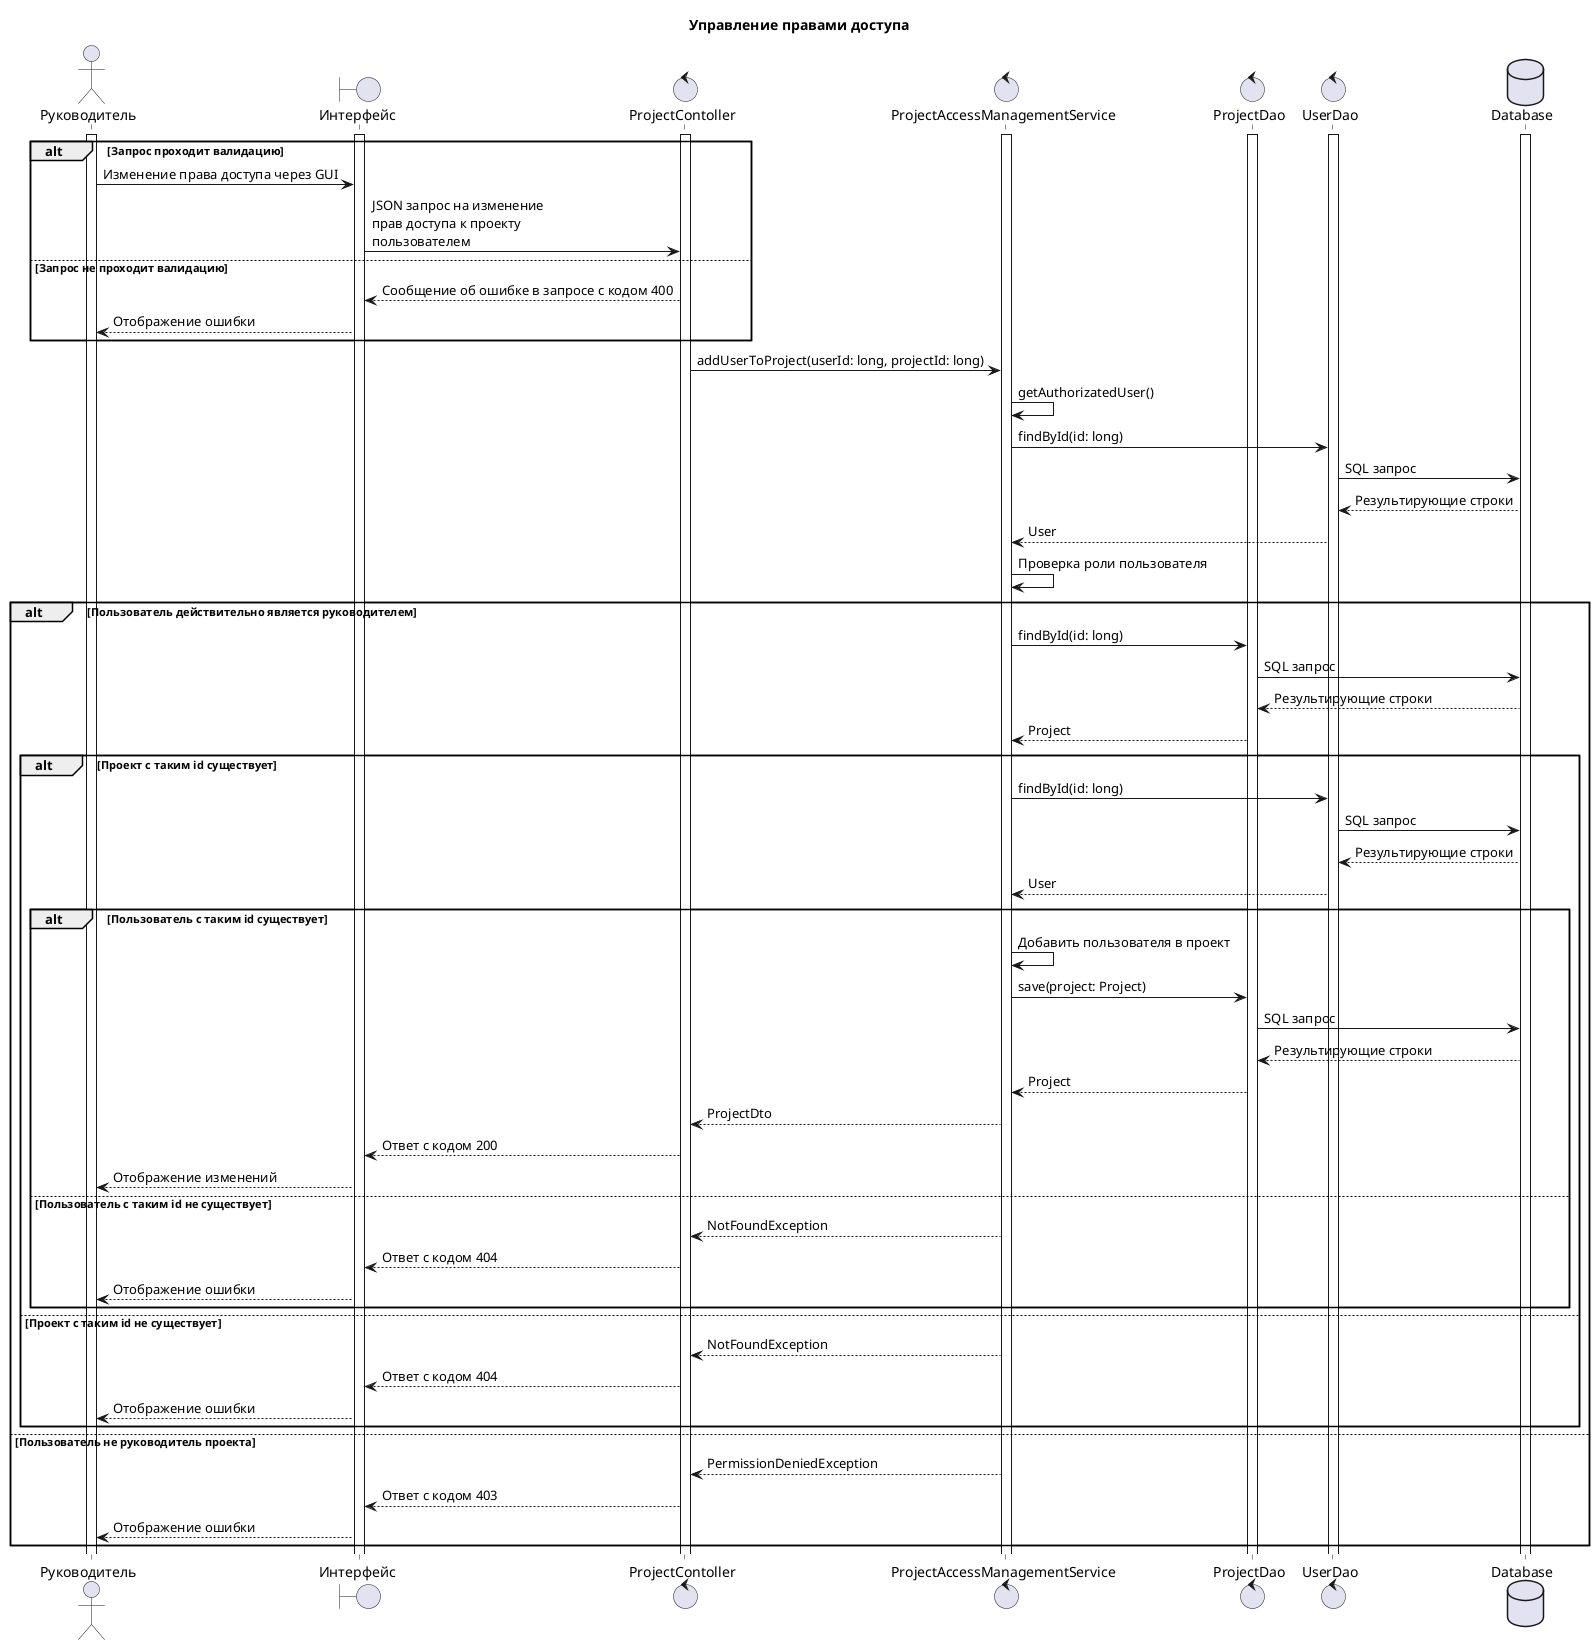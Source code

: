 @startuml sequence
title Управление правами доступа

actor Руководитель as user
boundary "Интерфейс" as site
control ProjectContoller as pcont
control ProjectAccessManagementService as amserv
control ProjectDao as pdao 
control UserDao as udao
database Database as db

activate user
activate site
activate db
activate pcont
activate amserv
activate pdao
activate udao

alt Запрос проходит валидацию
    user -> site : Изменение права доступа через GUI
    site -> pcont : JSON запрос на изменение\nправ доступа к проекту\nпользователем
else Запрос не проходит валидацию
    site <-- pcont : Сообщение об ошибке в запросе с кодом 400
    user <-- site : Отображение ошибки
end

pcont -> amserv : addUserToProject(userId: long, projectId: long)
amserv -> amserv : getAuthorizatedUser()
amserv -> udao : findById(id: long)
udao -> db : SQL запрос
udao <-- db : Результирующие строки
amserv <-- udao : User
amserv -> amserv : Проверка роли пользователя
alt Пользователь действительно является руководителем
    amserv -> pdao : findById(id: long)
    pdao -> db : SQL запрос
    pdao <-- db : Результирующие строки
    amserv <-- pdao : Project
    alt Проект с таким id существует
        amserv -> udao : findById(id: long)
        udao -> db : SQL запрос
        udao <-- db : Результирующие строки
        amserv <-- udao : User
        alt Пользователь с таким id существует
            amserv -> amserv : Добавить пользователя в проект
            amserv -> pdao : save(project: Project)
            pdao -> db : SQL запрос
            pdao <-- db : Результирующие строки
            amserv <-- pdao : Project
            pcont <-- amserv : ProjectDto
            site <-- pcont : Ответ с кодом 200
            user <-- site : Отображение изменений
        else Пользователь с таким id не существует
            pcont <-- amserv : NotFoundException
            site <-- pcont : Ответ с кодом 404
            user <-- site : Отображение ошибки
        end
    else Проект с таким id не существует
        pcont <-- amserv : NotFoundException
        site <-- pcont : Ответ с кодом 404
        user <-- site : Отображение ошибки
    end
else Пользователь не руководитель проекта
    pcont <-- amserv : PermissionDeniedException
    site <-- pcont : Ответ с кодом 403
    user <-- site : Отображение ошибки
end

@enduml